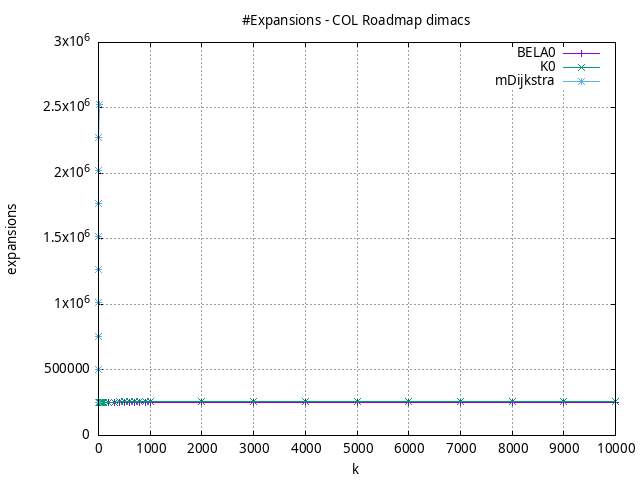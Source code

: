 #!/usr/bin/gnuplot
# -*- coding: utf-8 -*-
#
# results/roadmap/dimacs/COL/USA-road-d.COL.brute-force.expansions.gnuplot
#
# Started on 01/09/2024 14:31:16
# Author: Carlos Linares López
set grid
set xlabel "k"
set ylabel "expansions"

set title "#Expansions - COL Roadmap dimacs"

set terminal png enhanced font "Ariel,10"
set output 'USA-road-d.COL.brute-force.expansions.png'

plot "-" title "BELA0"      with linesp, "-" title "K0"      with linesp, "-" title "mDijkstra"      with linesp

	1 252990.8
	2 252991.73
	3 252993.24
	4 252993.66
	5 252994.58
	6 252994.89
	7 252995.51
	8 252995.8
	9 252996.39
	10 252996.56
	20 252998.87
	30 253000.57
	40 253001.84
	50 253002.72
	60 253003.56
	70 253004.24
	80 253004.75
	90 253005.29
	100 253005.7
	200 253008.87
	300 253010.93
	400 253012.32
	500 253013.45
	600 253014.4
	700 253015.16
	800 253015.71
	900 253016.37
	1000 253016.96
	2000 253020.9
	3000 253023.42
	4000 253024.88
	5000 253026.21
	6000 253027.6
	7000 253028.46
	8000 253029.34
	9000 253030.03
	10000 253030.82
end
	1 252992.73
	2 253786.44
	3 253989.64
	4 254338.25
	5 254405.81
	6 254507.48
	7 254547.67
	8 254549.18
	9 254631.4
	10 254632.56
	20 254727.88
	30 254852.75
	40 254950.53
	50 254964.12
	60 255015.12
	70 255018.74
	80 255019.56
	90 255153.4
	100 255172.43
	200 255341.4
	300 255481.79
	400 255743.78
	500 255834.73
	600 255889.97
	700 255904.52
	800 255976.55
	900 256043.52
	1000 256065.56
	2000 256368.76
	3000 256434.23
	4000 256554.76
	5000 256560.34
	6000 256614.47
	7000 256713.86
	8000 256748.95
	9000 256786.85
	10000 256846.04
end
	1 252990.8
	2 505982.28
	3 758975.78
	4 1011967.75
	5 1264961.67
	6 1517953.26
	7 1770947.02
	8 2023939.19
	9 2276933.64
	10 2529925.22
end

